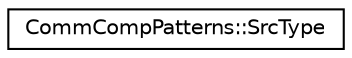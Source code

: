digraph "Graphical Class Hierarchy"
{
 // INTERACTIVE_SVG=YES
  edge [fontname="Helvetica",fontsize="10",labelfontname="Helvetica",labelfontsize="10"];
  node [fontname="Helvetica",fontsize="10",shape=record];
  rankdir="LR";
  Node0 [label="CommCompPatterns::SrcType",height=0.2,width=0.4,color="black", fillcolor="white", style="filled",URL="$structCommCompPatterns_1_1SrcType.html",tooltip="A structure describing the data needed to be communicated. "];
}

